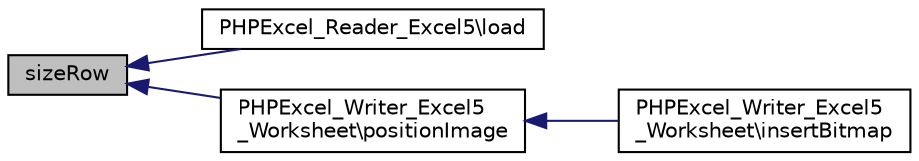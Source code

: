 digraph "sizeRow"
{
  edge [fontname="Helvetica",fontsize="10",labelfontname="Helvetica",labelfontsize="10"];
  node [fontname="Helvetica",fontsize="10",shape=record];
  rankdir="LR";
  Node31 [label="sizeRow",height=0.2,width=0.4,color="black", fillcolor="grey75", style="filled", fontcolor="black"];
  Node31 -> Node32 [dir="back",color="midnightblue",fontsize="10",style="solid",fontname="Helvetica"];
  Node32 [label="PHPExcel_Reader_Excel5\\load",height=0.2,width=0.4,color="black", fillcolor="white", style="filled",URL="$class_p_h_p_excel___reader___excel5.html#a138b94503ca4c44b510190c29d4f16fe"];
  Node31 -> Node33 [dir="back",color="midnightblue",fontsize="10",style="solid",fontname="Helvetica"];
  Node33 [label="PHPExcel_Writer_Excel5\l_Worksheet\\positionImage",height=0.2,width=0.4,color="black", fillcolor="white", style="filled",URL="$class_p_h_p_excel___writer___excel5___worksheet.html#aafac3fd0b5a1f03de888741119506ab9"];
  Node33 -> Node34 [dir="back",color="midnightblue",fontsize="10",style="solid",fontname="Helvetica"];
  Node34 [label="PHPExcel_Writer_Excel5\l_Worksheet\\insertBitmap",height=0.2,width=0.4,color="black", fillcolor="white", style="filled",URL="$class_p_h_p_excel___writer___excel5___worksheet.html#a4c47849fa53830375c3c3282138682b9"];
}
